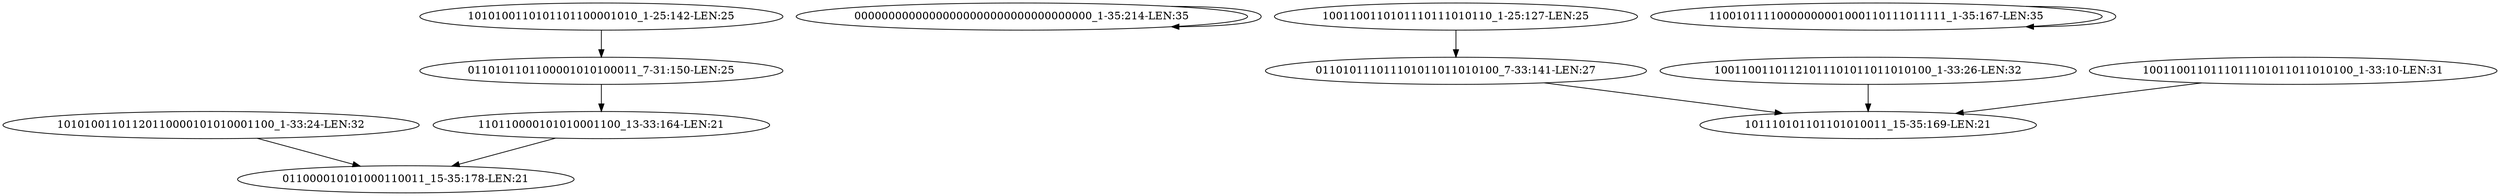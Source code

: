 digraph G {
    "0110101101100001010100011_7-31:150-LEN:25" -> "110110000101010001100_13-33:164-LEN:21";
    "1010100110101101100001010_1-25:142-LEN:25" -> "0110101101100001010100011_7-31:150-LEN:25";
    "00000000000000000000000000000000000_1-35:214-LEN:35" -> "00000000000000000000000000000000000_1-35:214-LEN:35";
    "1001100110101110111010110_1-25:127-LEN:25" -> "011010111011101011011010100_7-33:141-LEN:27";
    "110110000101010001100_13-33:164-LEN:21" -> "011000010101000110011_15-35:178-LEN:21";
    "10011001101121011101011011010100_1-33:26-LEN:32" -> "101110101101101010011_15-35:169-LEN:21";
    "011010111011101011011010100_7-33:141-LEN:27" -> "101110101101101010011_15-35:169-LEN:21";
    "11001011110000000001000110111011111_1-35:167-LEN:35" -> "11001011110000000001000110111011111_1-35:167-LEN:35";
    "1001100110111011101011011010100_1-33:10-LEN:31" -> "101110101101101010011_15-35:169-LEN:21";
    "10101001101120110000101010001100_1-33:24-LEN:32" -> "011000010101000110011_15-35:178-LEN:21";
}
